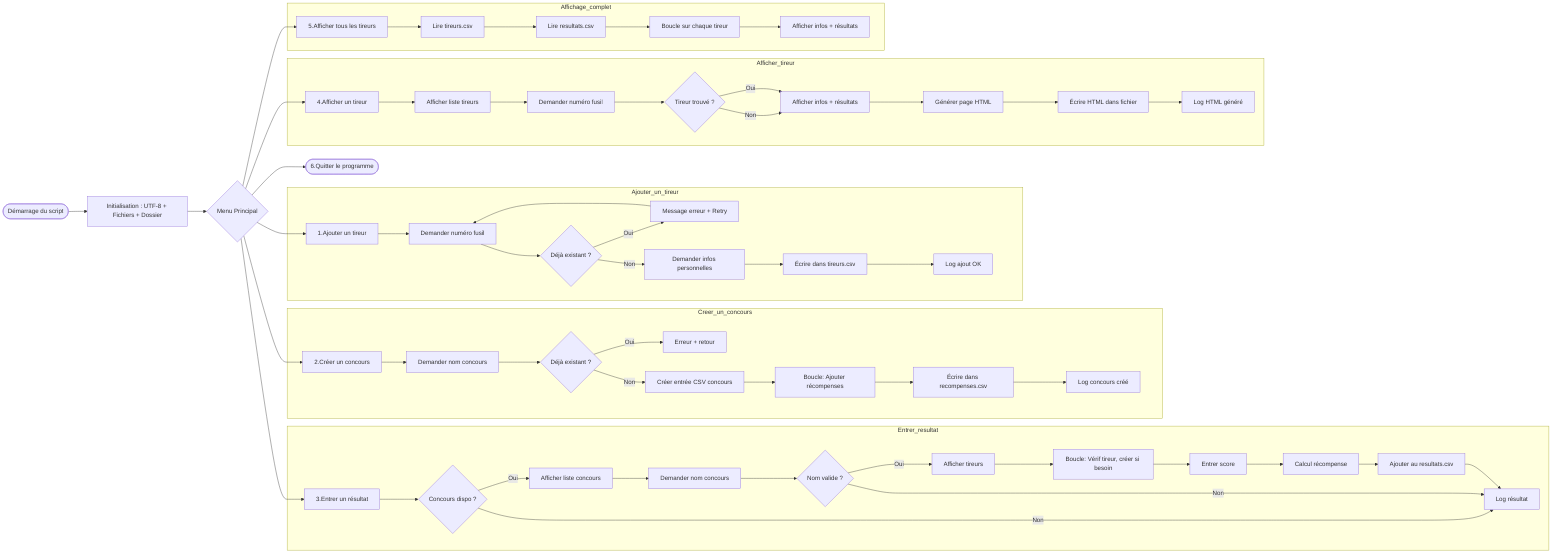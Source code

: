 flowchart LR
    Start([Démarrage du script])
    Init[Initialisation : UTF-8 + Fichiers + Dossier]
    Menu{Menu Principal}

    Start --> Init --> Menu

    %% 1. Ajouter un tireur
    Menu --> ATF["1.Ajouter un tireur"]
    subgraph Ajouter_un_tireur
        AT1[Demander numéro fusil]
        AT2{Déjà existant ?}
        AT3[Message erreur + Retry]
        AT4[Demander infos personnelles]
        AT5[Écrire dans tireurs.csv]
        AT6[Log ajout OK]
        ATF --> AT1 --> AT2
        AT2 -- Oui --> AT3 --> AT1
        AT2 -- Non --> AT4 --> AT5 --> AT6
    end

    %% 2. Créer un concours
    Menu --> CCF["2.Créer un concours"]
    subgraph Creer_un_concours
        CC1[Demander nom concours]
        CC2{Déjà existant ?}
        CC3[Erreur + retour]
        CC4[Créer entrée CSV concours]
        CC5[Boucle: Ajouter récompenses]
        CC6[Écrire dans recompenses.csv]
        CC7[Log concours créé]
        CCF --> CC1 --> CC2
        CC2 -- Oui --> CC3
        CC2 -- Non --> CC4 --> CC5 --> CC6 --> CC7
    end

    %% 3. Entrer un résultat
    Menu --> ERF["3.Entrer un résultat"]
    subgraph Entrer_resultat
        ER1{Concours dispo ?}
        ER2[Afficher liste concours]
        ER3[Demander nom concours]
        ER4{Nom valide ?}
        ER5[Afficher tireurs]
        ER6[Boucle: Vérif tireur, créer si besoin]
        ER7[Entrer score]
        ER8[Calcul récompense]
        ER9[Ajouter au resultats.csv]
        ER10[Log résultat]
        ERF --> ER1
        ER1 -- Non --> ER10
        ER1 -- Oui --> ER2 --> ER3 --> ER4
        ER4 -- Non --> ER10
        ER4 -- Oui --> ER5 --> ER6 --> ER7 --> ER8 --> ER9 --> ER10
    end

    %% 4. Afficher un tireur
    Menu --> STF["4.Afficher un tireur"]
    subgraph Afficher_tireur
        ST1[Afficher liste tireurs]
        ST2[Demander numéro fusil]
        ST3{Tireur trouvé ?}
        ST4[Afficher infos + résultats]
        ST5[Générer page HTML]
        ST6[Écrire HTML dans fichier]
        ST7[Log HTML généré]
        STF --> ST1 --> ST2 --> ST3
        ST3 -- Non --> ST4
        ST3 -- Oui --> ST4 --> ST5 --> ST6 --> ST7
    end

    %% 5. Afficher tous les tireurs
    Menu --> SAF["5.Afficher tous les tireurs"]
    subgraph Affichage_complet
        SA1[Lire tireurs.csv]
        SA2[Lire resultats.csv]
        SA3[Boucle sur chaque tireur]
        SA4[Afficher infos + résultats]
        SAF --> SA1 --> SA2 --> SA3 --> SA4
    end

    %% 6. Quitter
    Menu --> Quit([6.Quitter le programme])